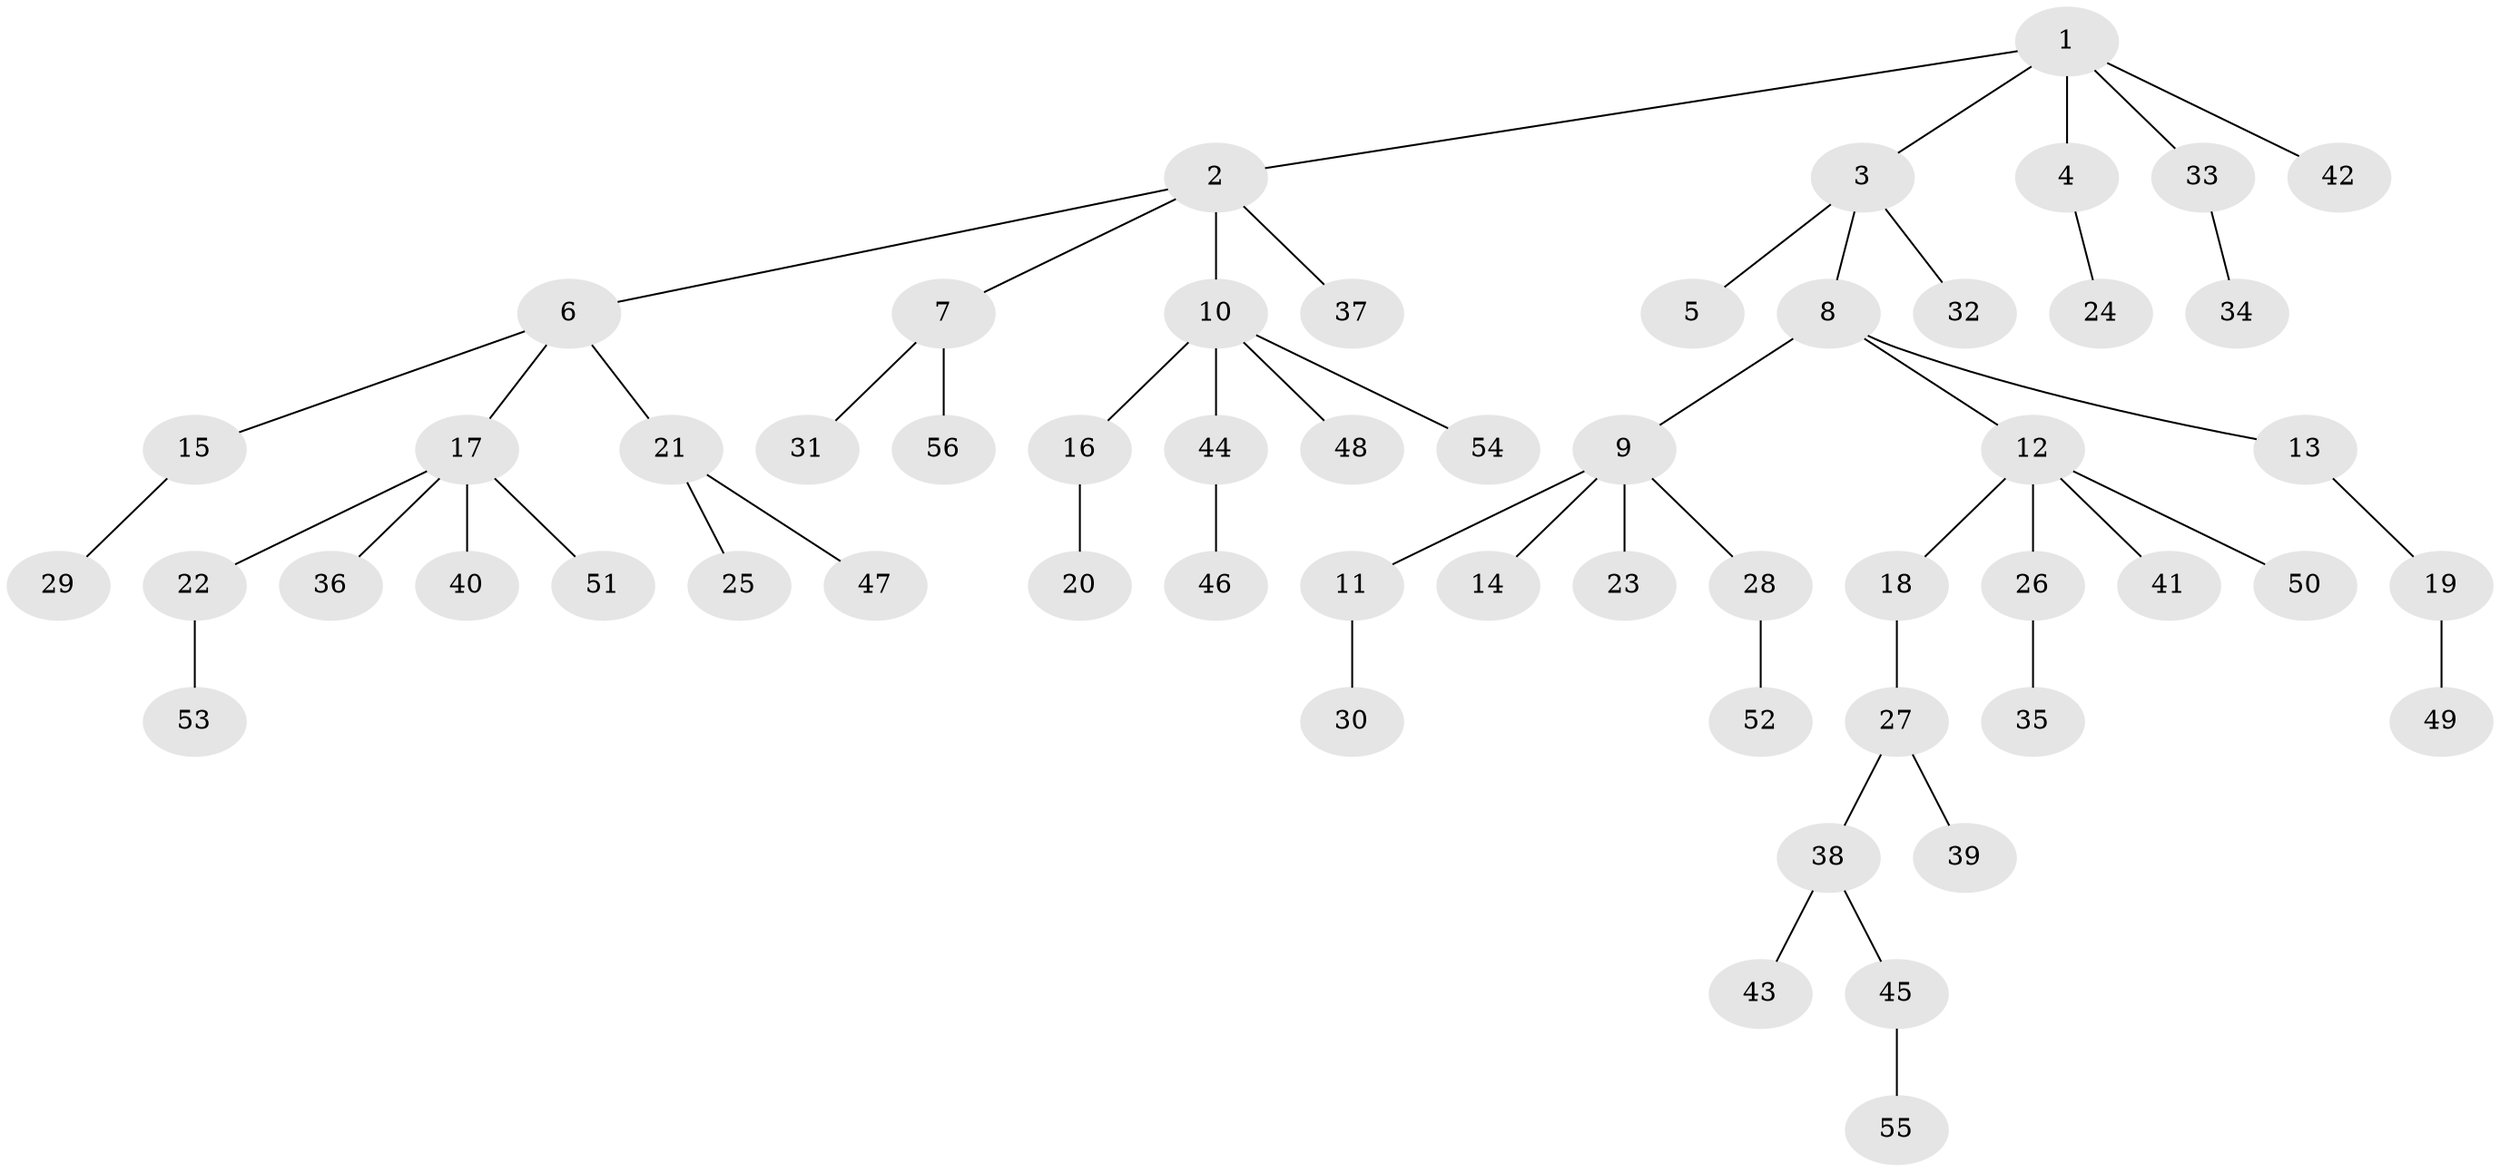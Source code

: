 // coarse degree distribution, {4: 0.23529411764705882, 3: 0.029411764705882353, 1: 0.5588235294117647, 2: 0.17647058823529413}
// Generated by graph-tools (version 1.1) at 2025/51/03/04/25 22:51:45]
// undirected, 56 vertices, 55 edges
graph export_dot {
  node [color=gray90,style=filled];
  1;
  2;
  3;
  4;
  5;
  6;
  7;
  8;
  9;
  10;
  11;
  12;
  13;
  14;
  15;
  16;
  17;
  18;
  19;
  20;
  21;
  22;
  23;
  24;
  25;
  26;
  27;
  28;
  29;
  30;
  31;
  32;
  33;
  34;
  35;
  36;
  37;
  38;
  39;
  40;
  41;
  42;
  43;
  44;
  45;
  46;
  47;
  48;
  49;
  50;
  51;
  52;
  53;
  54;
  55;
  56;
  1 -- 2;
  1 -- 3;
  1 -- 4;
  1 -- 33;
  1 -- 42;
  2 -- 6;
  2 -- 7;
  2 -- 10;
  2 -- 37;
  3 -- 5;
  3 -- 8;
  3 -- 32;
  4 -- 24;
  6 -- 15;
  6 -- 17;
  6 -- 21;
  7 -- 31;
  7 -- 56;
  8 -- 9;
  8 -- 12;
  8 -- 13;
  9 -- 11;
  9 -- 14;
  9 -- 23;
  9 -- 28;
  10 -- 16;
  10 -- 44;
  10 -- 48;
  10 -- 54;
  11 -- 30;
  12 -- 18;
  12 -- 26;
  12 -- 41;
  12 -- 50;
  13 -- 19;
  15 -- 29;
  16 -- 20;
  17 -- 22;
  17 -- 36;
  17 -- 40;
  17 -- 51;
  18 -- 27;
  19 -- 49;
  21 -- 25;
  21 -- 47;
  22 -- 53;
  26 -- 35;
  27 -- 38;
  27 -- 39;
  28 -- 52;
  33 -- 34;
  38 -- 43;
  38 -- 45;
  44 -- 46;
  45 -- 55;
}
